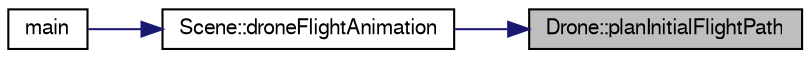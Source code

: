 digraph "Drone::planInitialFlightPath"
{
 // LATEX_PDF_SIZE
  edge [fontname="FreeSans",fontsize="10",labelfontname="FreeSans",labelfontsize="10"];
  node [fontname="FreeSans",fontsize="10",shape=record];
  rankdir="RL";
  Node1 [label="Drone::planInitialFlightPath",height=0.2,width=0.4,color="black", fillcolor="grey75", style="filled", fontcolor="black",tooltip="Funkcja planuje początkową ścieżkę lotu drona."];
  Node1 -> Node2 [dir="back",color="midnightblue",fontsize="10",style="solid",fontname="FreeSans"];
  Node2 [label="Scene::droneFlightAnimation",height=0.2,width=0.4,color="black", fillcolor="white", style="filled",URL="$a00092.html#ad045dbcdcb99b8ab9f79a177ea3d2fc0",tooltip="Funkcja wykonuje animacje lotu drona."];
  Node2 -> Node3 [dir="back",color="midnightblue",fontsize="10",style="solid",fontname="FreeSans"];
  Node3 [label="main",height=0.2,width=0.4,color="black", fillcolor="white", style="filled",URL="$a00050.html#ae66f6b31b5ad750f1fe042a706a4e3d4",tooltip=" "];
}
